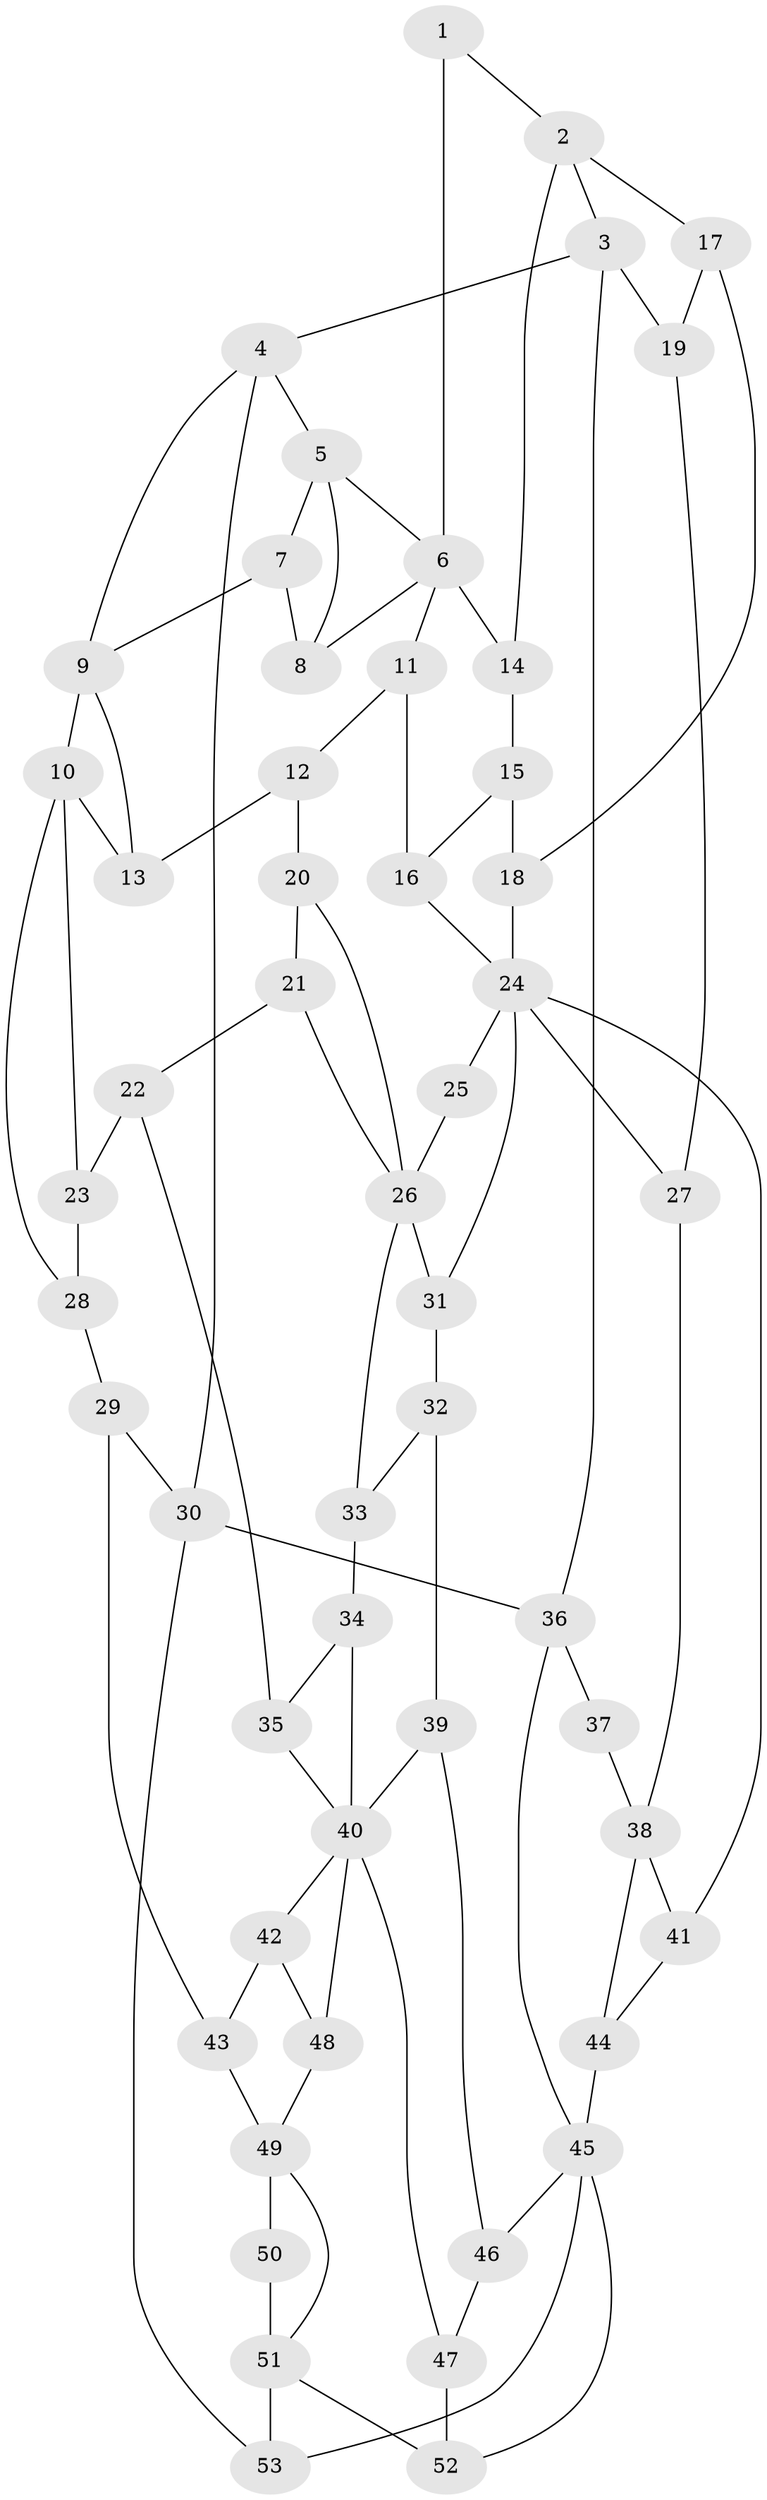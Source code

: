 // original degree distribution, {3: 0.022727272727272728, 6: 0.25, 5: 0.45454545454545453, 4: 0.2727272727272727}
// Generated by graph-tools (version 1.1) at 2025/54/03/04/25 22:54:47]
// undirected, 53 vertices, 89 edges
graph export_dot {
  node [color=gray90,style=filled];
  1;
  2;
  3;
  4;
  5;
  6;
  7;
  8;
  9;
  10;
  11;
  12;
  13;
  14;
  15;
  16;
  17;
  18;
  19;
  20;
  21;
  22;
  23;
  24;
  25;
  26;
  27;
  28;
  29;
  30;
  31;
  32;
  33;
  34;
  35;
  36;
  37;
  38;
  39;
  40;
  41;
  42;
  43;
  44;
  45;
  46;
  47;
  48;
  49;
  50;
  51;
  52;
  53;
  1 -- 2 [weight=1.0];
  1 -- 6 [weight=2.0];
  2 -- 3 [weight=1.0];
  2 -- 14 [weight=1.0];
  2 -- 17 [weight=1.0];
  3 -- 4 [weight=1.0];
  3 -- 19 [weight=1.0];
  3 -- 36 [weight=1.0];
  4 -- 5 [weight=1.0];
  4 -- 9 [weight=1.0];
  4 -- 30 [weight=1.0];
  5 -- 6 [weight=1.0];
  5 -- 7 [weight=1.0];
  5 -- 8 [weight=1.0];
  6 -- 8 [weight=1.0];
  6 -- 11 [weight=1.0];
  6 -- 14 [weight=1.0];
  7 -- 8 [weight=1.0];
  7 -- 9 [weight=1.0];
  9 -- 10 [weight=3.0];
  9 -- 13 [weight=1.0];
  10 -- 13 [weight=1.0];
  10 -- 23 [weight=1.0];
  10 -- 28 [weight=1.0];
  11 -- 12 [weight=1.0];
  11 -- 16 [weight=1.0];
  12 -- 13 [weight=1.0];
  12 -- 20 [weight=1.0];
  14 -- 15 [weight=1.0];
  15 -- 16 [weight=1.0];
  15 -- 18 [weight=1.0];
  16 -- 24 [weight=1.0];
  17 -- 18 [weight=1.0];
  17 -- 19 [weight=1.0];
  18 -- 24 [weight=1.0];
  19 -- 27 [weight=1.0];
  20 -- 21 [weight=1.0];
  20 -- 26 [weight=1.0];
  21 -- 22 [weight=1.0];
  21 -- 26 [weight=1.0];
  22 -- 23 [weight=1.0];
  22 -- 35 [weight=1.0];
  23 -- 28 [weight=1.0];
  24 -- 25 [weight=1.0];
  24 -- 27 [weight=1.0];
  24 -- 31 [weight=1.0];
  24 -- 41 [weight=1.0];
  25 -- 26 [weight=2.0];
  26 -- 31 [weight=1.0];
  26 -- 33 [weight=1.0];
  27 -- 38 [weight=2.0];
  28 -- 29 [weight=1.0];
  29 -- 30 [weight=1.0];
  29 -- 43 [weight=1.0];
  30 -- 36 [weight=1.0];
  30 -- 53 [weight=1.0];
  31 -- 32 [weight=1.0];
  32 -- 33 [weight=1.0];
  32 -- 39 [weight=1.0];
  33 -- 34 [weight=1.0];
  34 -- 35 [weight=1.0];
  34 -- 40 [weight=1.0];
  35 -- 40 [weight=1.0];
  36 -- 37 [weight=1.0];
  36 -- 45 [weight=1.0];
  37 -- 38 [weight=2.0];
  38 -- 41 [weight=1.0];
  38 -- 44 [weight=1.0];
  39 -- 40 [weight=1.0];
  39 -- 46 [weight=1.0];
  40 -- 42 [weight=1.0];
  40 -- 47 [weight=1.0];
  40 -- 48 [weight=1.0];
  41 -- 44 [weight=1.0];
  42 -- 43 [weight=1.0];
  42 -- 48 [weight=1.0];
  43 -- 49 [weight=1.0];
  44 -- 45 [weight=2.0];
  45 -- 46 [weight=1.0];
  45 -- 52 [weight=1.0];
  45 -- 53 [weight=1.0];
  46 -- 47 [weight=1.0];
  47 -- 52 [weight=1.0];
  48 -- 49 [weight=1.0];
  49 -- 50 [weight=3.0];
  49 -- 51 [weight=1.0];
  50 -- 51 [weight=3.0];
  51 -- 52 [weight=1.0];
  51 -- 53 [weight=1.0];
}
